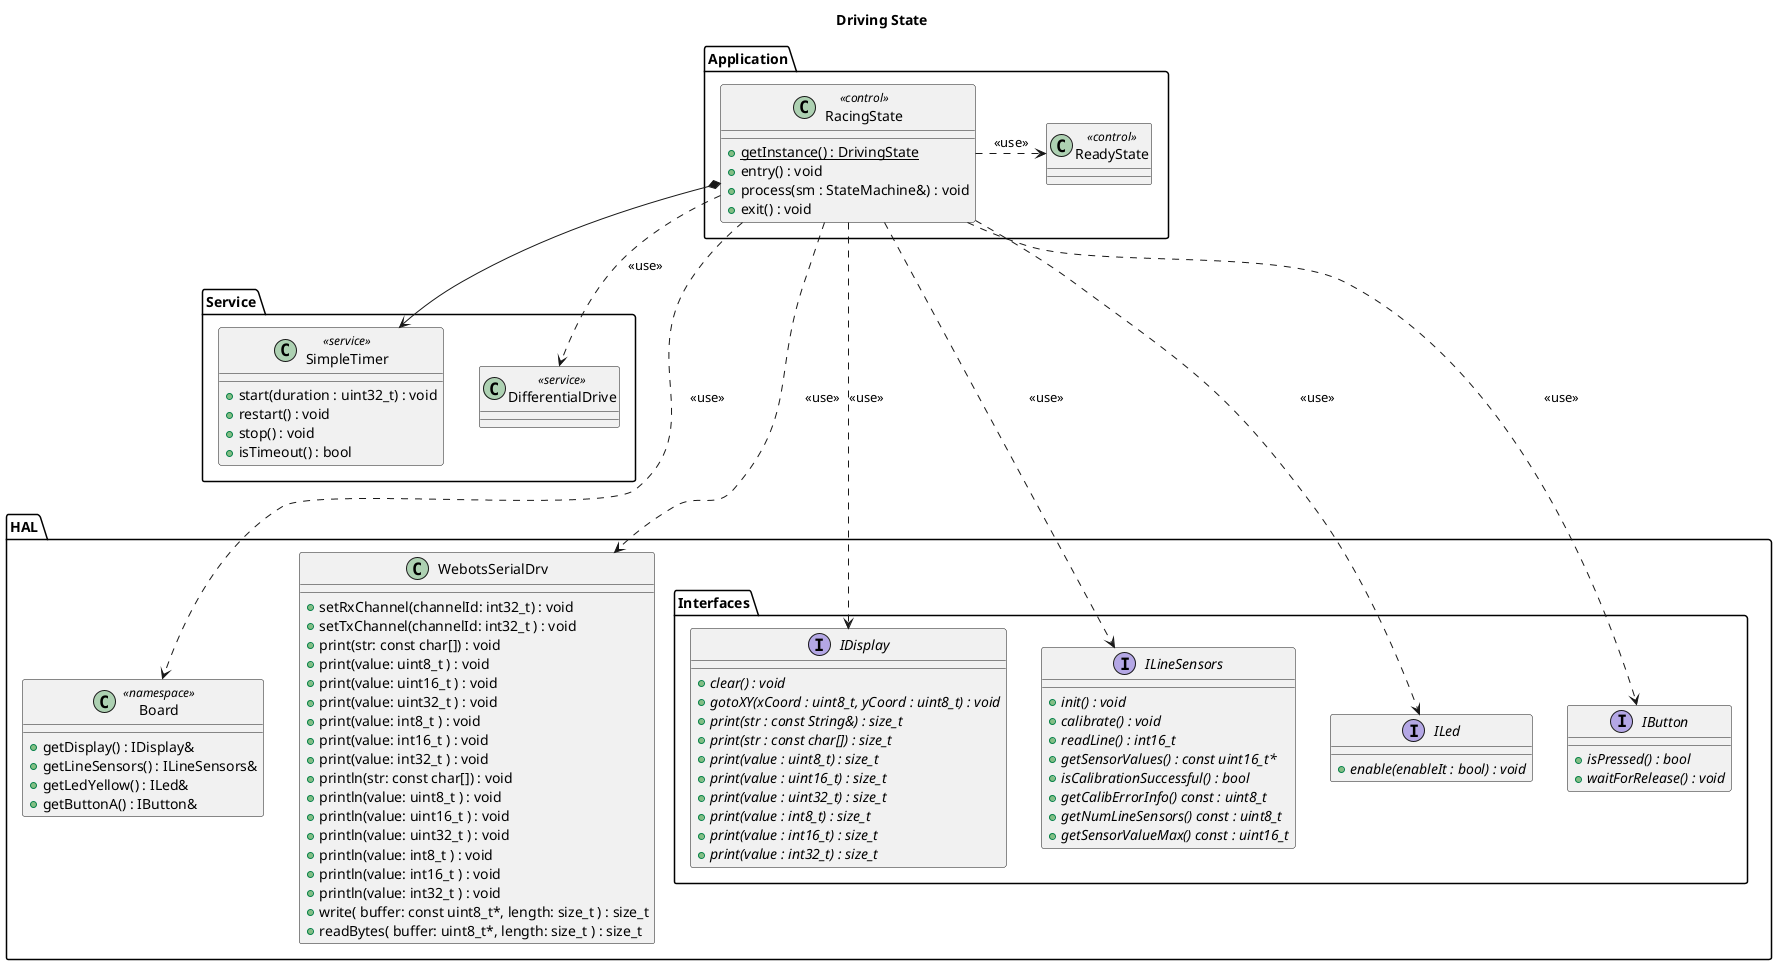 @startuml

title Driving State

package "Application" as appLayer {

    class RacingState <<control>> {
        + {static} getInstance() : DrivingState
        + entry() : void
        + process(sm : StateMachine&) : void
        + exit() : void
    }

    class ReadyState <<control>>

    RacingState .r.> ReadyState: <<use>>
     
}

package "Service" as serviceLayer {

    class SimpleTimer <<service>> {
        + start(duration : uint32_t) : void
        + restart() : void
        + stop() : void
        + isTimeout() : bool
    }    
    class DifferentialDrive <<service>>
}

package "HAL" as hal {

    package "Interfaces" as halInterfaces {
        interface IDisplay {
            + {abstract} clear() : void
            + {abstract} gotoXY(xCoord : uint8_t, yCoord : uint8_t) : void
            + {abstract} print(str : const String&) : size_t
            + {abstract} print(str : const char[]) : size_t
            + {abstract} print(value : uint8_t) : size_t
            + {abstract} print(value : uint16_t) : size_t
            + {abstract} print(value : uint32_t) : size_t
            + {abstract} print(value : int8_t) : size_t
            + {abstract} print(value : int16_t) : size_t
            + {abstract} print(value : int32_t) : size_t
        }

        interface ILineSensors {
            + {abstract} init() : void
            + {abstract} calibrate() : void
            + {abstract} readLine() : int16_t
            + {abstract} getSensorValues() : const uint16_t*
            + {abstract} isCalibrationSuccessful() : bool
            + {abstract} getCalibErrorInfo() const : uint8_t
            + {abstract} getNumLineSensors() const : uint8_t
            + {abstract} getSensorValueMax() const : uint16_t
        }

        interface ILed {
            + {abstract} enable(enableIt : bool) : void
        }

        interface IButton {
            + {abstract} isPressed() : bool
            + {abstract} waitForRelease() : void
        }

    }

    class Board << namespace >> {
        + getDisplay() : IDisplay&
        + getLineSensors() : ILineSensors&
        + getLedYellow() : ILed&
        + getButtonA() : IButton&
    }
    class WebotsSerialDrv  {
        + setRxChannel(channelId: int32_t) : void
        + setTxChannel(channelId: int32_t ) : void
        + print(str: const char[]) : void
        + print(value: uint8_t ) : void
        + print(value: uint16_t ) : void
        + print(value: uint32_t ) : void
        + print(value: int8_t ) : void
        + print(value: int16_t ) : void
        + print(value: int32_t ) : void
        + println(str: const char[]) : void
        + println(value: uint8_t ) : void
        + println(value: uint16_t ) : void
        + println(value: uint32_t ) : void
        + println(value: int8_t ) : void
        + println(value: int16_t ) : void
        + println(value: int32_t ) : void
        + write( buffer: const uint8_t*, length: size_t ) : size_t 
        + readBytes( buffer: uint8_t*, length: size_t ) : size_t 
    }
}

RacingState *-> SimpleTimer
RacingState ..> DifferentialDrive: <<use>>
RacingState ...> IDisplay: <<use>>
RacingState ...> ILineSensors: <<use>>
RacingState ...> ILed: <<use>>
RacingState ...> Board: <<use>>
RacingState ...>WebotsSerialDrv: <<use>>
RacingState ...>IButton: <<use>>
@enduml